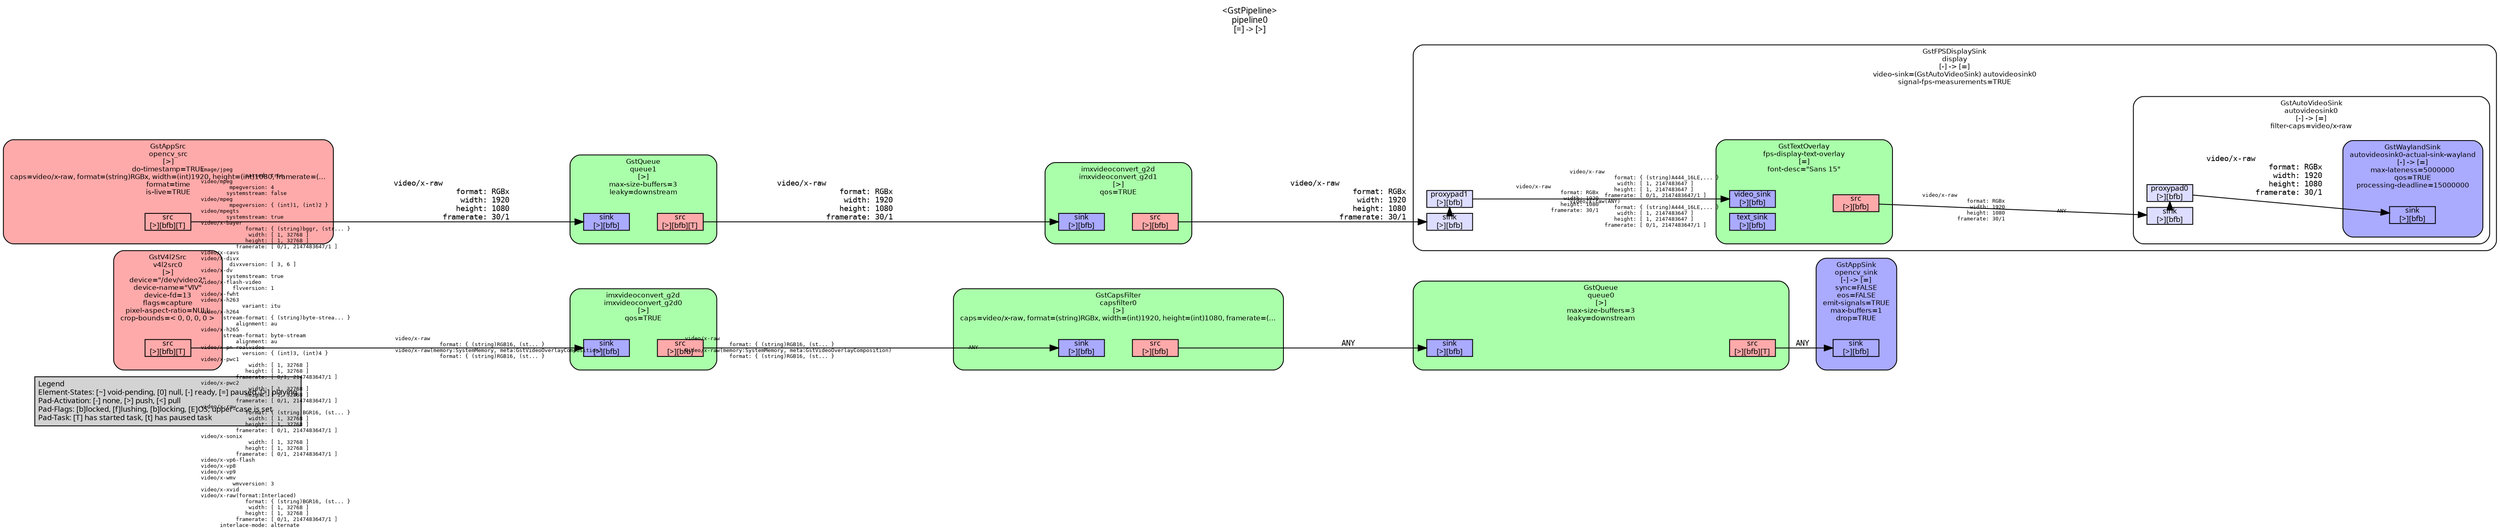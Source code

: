 digraph pipeline {
  rankdir=LR;
  fontname="sans";
  fontsize="10";
  labelloc=t;
  nodesep=.1;
  ranksep=.2;
  label="<GstPipeline>\npipeline0\n[=] -> [>]";
  node [style="filled,rounded", shape=box, fontsize="9", fontname="sans", margin="0.0,0.0"];
  edge [labelfontsize="6", fontsize="9", fontname="monospace"];
  
  legend [
    pos="0,0!",
    margin="0.05,0.05",
    style="filled",
    label="Legend\lElement-States: [~] void-pending, [0] null, [-] ready, [=] paused, [>] playing\lPad-Activation: [-] none, [>] push, [<] pull\lPad-Flags: [b]locked, [f]lushing, [b]locking, [E]OS; upper-case is set\lPad-Task: [T] has started task, [t] has paused task\l",
  ];
  subgraph cluster_capsfilter0_0xaaaad4bd9960 {
    fontname="Bitstream Vera Sans";
    fontsize="8";
    style="filled,rounded";
    color=black;
    label="GstCapsFilter\ncapsfilter0\n[>]\ncaps=video/x-raw, format=(string)RGBx, width=(int)1920, height=(int)1080, framerate=(…";
    subgraph cluster_capsfilter0_0xaaaad4bd9960_sink {
      label="";
      style="invis";
      capsfilter0_0xaaaad4bd9960_sink_0xaaaad4bd9570 [color=black, fillcolor="#aaaaff", label="sink\n[>][bfb]", height="0.2", style="filled,solid"];
    }

    subgraph cluster_capsfilter0_0xaaaad4bd9960_src {
      label="";
      style="invis";
      capsfilter0_0xaaaad4bd9960_src_0xaaaad4bda000 [color=black, fillcolor="#ffaaaa", label="src\n[>][bfb]", height="0.2", style="filled,solid"];
    }

    capsfilter0_0xaaaad4bd9960_sink_0xaaaad4bd9570 -> capsfilter0_0xaaaad4bd9960_src_0xaaaad4bda000 [style="invis"];
    fillcolor="#aaffaa";
  }

  capsfilter0_0xaaaad4bd9960_src_0xaaaad4bda000 -> queue0_0xaaaad49d58c0_sink_0xaaaad49d5d40 [label="ANY"]
  subgraph cluster_display_0xaaaad4bd6b70 {
    fontname="Bitstream Vera Sans";
    fontsize="8";
    style="filled,rounded";
    color=black;
    label="GstFPSDisplaySink\ndisplay\n[-] -> [=]\nvideo-sink=(GstAutoVideoSink) autovideosink0\nsignal-fps-measurements=TRUE";
    subgraph cluster_display_0xaaaad4bd6b70_sink {
      label="";
      style="invis";
      _proxypad1_0xaaaad4bd7350 [color=black, fillcolor="#ddddff", label="proxypad1\n[>][bfb]", height="0.2", style="filled,solid"];
    display_0xaaaad4bd6b70_sink_0xaaaad4bd6fa0 -> _proxypad1_0xaaaad4bd7350 [style=dashed, minlen=0]
      display_0xaaaad4bd6b70_sink_0xaaaad4bd6fa0 [color=black, fillcolor="#ddddff", label="sink\n[>][bfb]", height="0.2", style="filled,solid"];
    }

    fillcolor="#ffffff";
    subgraph cluster_fps_display_text_overlay_0xaaaad4dc7440 {
      fontname="Bitstream Vera Sans";
      fontsize="8";
      style="filled,rounded";
      color=black;
      label="GstTextOverlay\nfps-display-text-overlay\n[=]\nfont-desc=\"Sans 15\"";
      subgraph cluster_fps_display_text_overlay_0xaaaad4dc7440_sink {
        label="";
        style="invis";
        fps_display_text_overlay_0xaaaad4dc7440_video_sink_0xaaaad4dc91c0 [color=black, fillcolor="#aaaaff", label="video_sink\n[>][bfb]", height="0.2", style="filled,solid"];
        fps_display_text_overlay_0xaaaad4dc7440_text_sink_0xaaaad4dc9590 [color=black, fillcolor="#aaaaff", label="text_sink\n[>][bfb]", height="0.2", style="filled,solid"];
      }

      subgraph cluster_fps_display_text_overlay_0xaaaad4dc7440_src {
        label="";
        style="invis";
        fps_display_text_overlay_0xaaaad4dc7440_src_0xaaaad4dc9b00 [color=black, fillcolor="#ffaaaa", label="src\n[>][bfb]", height="0.2", style="filled,solid"];
      }

      fps_display_text_overlay_0xaaaad4dc7440_video_sink_0xaaaad4dc91c0 -> fps_display_text_overlay_0xaaaad4dc7440_src_0xaaaad4dc9b00 [style="invis"];
      fillcolor="#aaffaa";
    }

    _proxypad1_0xaaaad4bd7350 -> fps_display_text_overlay_0xaaaad4dc7440_video_sink_0xaaaad4dc91c0 [labeldistance="10", labelangle="0", label="                                                  ", taillabel="video/x-raw\l              format: RGBx\l               width: 1920\l              height: 1080\l           framerate: 30/1\l", headlabel="video/x-raw\l              format: { (string)A444_16LE,... }\l               width: [ 1, 2147483647 ]\l              height: [ 1, 2147483647 ]\l           framerate: [ 0/1, 2147483647/1 ]\lvideo/x-raw(ANY)\l              format: { (string)A444_16LE,... }\l               width: [ 1, 2147483647 ]\l              height: [ 1, 2147483647 ]\l           framerate: [ 0/1, 2147483647/1 ]\l"]
    fps_display_text_overlay_0xaaaad4dc7440_src_0xaaaad4dc9b00 -> autovideosink0_0xaaaad4bbe180_sink_0xaaaad4bbee70 [labeldistance="10", labelangle="0", label="                                                  ", taillabel="video/x-raw\l              format: RGBx\l               width: 1920\l              height: 1080\l           framerate: 30/1\l", headlabel="ANY"]
    subgraph cluster_autovideosink0_0xaaaad4bbe180 {
      fontname="Bitstream Vera Sans";
      fontsize="8";
      style="filled,rounded";
      color=black;
      label="GstAutoVideoSink\nautovideosink0\n[-] -> [=]\nfilter-caps=video/x-raw";
      subgraph cluster_autovideosink0_0xaaaad4bbe180_sink {
        label="";
        style="invis";
        _proxypad0_0xaaaad4bbf2f0 [color=black, fillcolor="#ddddff", label="proxypad0\n[>][bfb]", height="0.2", style="filled,solid"];
      autovideosink0_0xaaaad4bbe180_sink_0xaaaad4bbee70 -> _proxypad0_0xaaaad4bbf2f0 [style=dashed, minlen=0]
        autovideosink0_0xaaaad4bbe180_sink_0xaaaad4bbee70 [color=black, fillcolor="#ddddff", label="sink\n[>][bfb]", height="0.2", style="filled,solid"];
      }

      fillcolor="#ffffff";
      subgraph cluster_autovideosink0_actual_sink_wayland_0xaaaad4dcd310 {
        fontname="Bitstream Vera Sans";
        fontsize="8";
        style="filled,rounded";
        color=black;
        label="GstWaylandSink\nautovideosink0-actual-sink-wayland\n[-] -> [=]\nmax-lateness=5000000\nqos=TRUE\nprocessing-deadline=15000000";
        subgraph cluster_autovideosink0_actual_sink_wayland_0xaaaad4dcd310_sink {
          label="";
          style="invis";
          autovideosink0_actual_sink_wayland_0xaaaad4dcd310_sink_0xaaaad4dcd870 [color=black, fillcolor="#aaaaff", label="sink\n[>][bfb]", height="0.2", style="filled,solid"];
        }

        fillcolor="#aaaaff";
      }

      _proxypad0_0xaaaad4bbf2f0 -> autovideosink0_actual_sink_wayland_0xaaaad4dcd310_sink_0xaaaad4dcd870 [label="video/x-raw\l              format: RGBx\l               width: 1920\l              height: 1080\l           framerate: 30/1\l"]
    }

  }

  subgraph cluster_imxvideoconvert_g2d1_0xaaaad49ffa00 {
    fontname="Bitstream Vera Sans";
    fontsize="8";
    style="filled,rounded";
    color=black;
    label="imxvideoconvert_g2d\nimxvideoconvert_g2d1\n[>]\nqos=TRUE";
    subgraph cluster_imxvideoconvert_g2d1_0xaaaad49ffa00_sink {
      label="";
      style="invis";
      imxvideoconvert_g2d1_0xaaaad49ffa00_sink_0xaaaad49fff20 [color=black, fillcolor="#aaaaff", label="sink\n[>][bfb]", height="0.2", style="filled,solid"];
    }

    subgraph cluster_imxvideoconvert_g2d1_0xaaaad49ffa00_src {
      label="";
      style="invis";
      imxvideoconvert_g2d1_0xaaaad49ffa00_src_0xaaaad4a00280 [color=black, fillcolor="#ffaaaa", label="src\n[>][bfb]", height="0.2", style="filled,solid"];
    }

    imxvideoconvert_g2d1_0xaaaad49ffa00_sink_0xaaaad49fff20 -> imxvideoconvert_g2d1_0xaaaad49ffa00_src_0xaaaad4a00280 [style="invis"];
    fillcolor="#aaffaa";
  }

  imxvideoconvert_g2d1_0xaaaad49ffa00_src_0xaaaad4a00280 -> display_0xaaaad4bd6b70_sink_0xaaaad4bd6fa0 [label="video/x-raw\l              format: RGBx\l               width: 1920\l              height: 1080\l           framerate: 30/1\l"]
  subgraph cluster_queue1_0xaaaad49fd020 {
    fontname="Bitstream Vera Sans";
    fontsize="8";
    style="filled,rounded";
    color=black;
    label="GstQueue\nqueue1\n[>]\nmax-size-buffers=3\nleaky=downstream";
    subgraph cluster_queue1_0xaaaad49fd020_sink {
      label="";
      style="invis";
      queue1_0xaaaad49fd020_sink_0xaaaad49fd370 [color=black, fillcolor="#aaaaff", label="sink\n[>][bfb]", height="0.2", style="filled,solid"];
    }

    subgraph cluster_queue1_0xaaaad49fd020_src {
      label="";
      style="invis";
      queue1_0xaaaad49fd020_src_0xaaaad49fd7e0 [color=black, fillcolor="#ffaaaa", label="src\n[>][bfb][T]", height="0.2", style="filled,solid"];
    }

    queue1_0xaaaad49fd020_sink_0xaaaad49fd370 -> queue1_0xaaaad49fd020_src_0xaaaad49fd7e0 [style="invis"];
    fillcolor="#aaffaa";
  }

  queue1_0xaaaad49fd020_src_0xaaaad49fd7e0 -> imxvideoconvert_g2d1_0xaaaad49ffa00_sink_0xaaaad49fff20 [label="video/x-raw\l              format: RGBx\l               width: 1920\l              height: 1080\l           framerate: 30/1\l"]
  subgraph cluster_opencv_src_0xaaaad49fc390 {
    fontname="Bitstream Vera Sans";
    fontsize="8";
    style="filled,rounded";
    color=black;
    label="GstAppSrc\nopencv_src\n[>]\ndo-timestamp=TRUE\ncaps=video/x-raw, format=(string)RGBx, width=(int)1920, height=(int)1080, framerate=(…\nformat=time\nis-live=TRUE";
    subgraph cluster_opencv_src_0xaaaad49fc390_src {
      label="";
      style="invis";
      opencv_src_0xaaaad49fc390_src_0xaaaad49fc700 [color=black, fillcolor="#ffaaaa", label="src\n[>][bfb][T]", height="0.2", style="filled,solid"];
    }

    fillcolor="#ffaaaa";
  }

  opencv_src_0xaaaad49fc390_src_0xaaaad49fc700 -> queue1_0xaaaad49fd020_sink_0xaaaad49fd370 [label="video/x-raw\l              format: RGBx\l               width: 1920\l              height: 1080\l           framerate: 30/1\l"]
  subgraph cluster_opencv_sink_0xaaaad49f97d0 {
    fontname="Bitstream Vera Sans";
    fontsize="8";
    style="filled,rounded";
    color=black;
    label="GstAppSink\nopencv_sink\n[-] -> [=]\nsync=FALSE\neos=FALSE\nemit-signals=TRUE\nmax-buffers=1\ndrop=TRUE";
    subgraph cluster_opencv_sink_0xaaaad49f97d0_sink {
      label="";
      style="invis";
      opencv_sink_0xaaaad49f97d0_sink_0xaaaad49f9b20 [color=black, fillcolor="#aaaaff", label="sink\n[>][bfb]", height="0.2", style="filled,solid"];
    }

    fillcolor="#aaaaff";
  }

  subgraph cluster_queue0_0xaaaad49d58c0 {
    fontname="Bitstream Vera Sans";
    fontsize="8";
    style="filled,rounded";
    color=black;
    label="GstQueue\nqueue0\n[>]\nmax-size-buffers=3\nleaky=downstream";
    subgraph cluster_queue0_0xaaaad49d58c0_sink {
      label="";
      style="invis";
      queue0_0xaaaad49d58c0_sink_0xaaaad49d5d40 [color=black, fillcolor="#aaaaff", label="sink\n[>][bfb]", height="0.2", style="filled,solid"];
    }

    subgraph cluster_queue0_0xaaaad49d58c0_src {
      label="";
      style="invis";
      queue0_0xaaaad49d58c0_src_0xaaaad49d6250 [color=black, fillcolor="#ffaaaa", label="src\n[>][bfb][T]", height="0.2", style="filled,solid"];
    }

    queue0_0xaaaad49d58c0_sink_0xaaaad49d5d40 -> queue0_0xaaaad49d58c0_src_0xaaaad49d6250 [style="invis"];
    fillcolor="#aaffaa";
  }

  queue0_0xaaaad49d58c0_src_0xaaaad49d6250 -> opencv_sink_0xaaaad49f97d0_sink_0xaaaad49f9b20 [label="ANY"]
  subgraph cluster_imxvideoconvert_g2d0_0xaaaad453ff20 {
    fontname="Bitstream Vera Sans";
    fontsize="8";
    style="filled,rounded";
    color=black;
    label="imxvideoconvert_g2d\nimxvideoconvert_g2d0\n[>]\nqos=TRUE";
    subgraph cluster_imxvideoconvert_g2d0_0xaaaad453ff20_sink {
      label="";
      style="invis";
      imxvideoconvert_g2d0_0xaaaad453ff20_sink_0xaaaad454f050 [color=black, fillcolor="#aaaaff", label="sink\n[>][bfb]", height="0.2", style="filled,solid"];
    }

    subgraph cluster_imxvideoconvert_g2d0_0xaaaad453ff20_src {
      label="";
      style="invis";
      imxvideoconvert_g2d0_0xaaaad453ff20_src_0xaaaad455c120 [color=black, fillcolor="#ffaaaa", label="src\n[>][bfb]", height="0.2", style="filled,solid"];
    }

    imxvideoconvert_g2d0_0xaaaad453ff20_sink_0xaaaad454f050 -> imxvideoconvert_g2d0_0xaaaad453ff20_src_0xaaaad455c120 [style="invis"];
    fillcolor="#aaffaa";
  }

  imxvideoconvert_g2d0_0xaaaad453ff20_src_0xaaaad455c120 -> capsfilter0_0xaaaad4bd9960_sink_0xaaaad4bd9570 [labeldistance="10", labelangle="0", label="                                                  ", taillabel="video/x-raw\l              format: { (string)RGB16, (st... }\lvideo/x-raw(memory:SystemMemory, meta:GstVideoOverlayComposition)\l              format: { (string)RGB16, (st... }\l", headlabel="ANY"]
  subgraph cluster_v4l2src0_0xaaaad455d6d0 {
    fontname="Bitstream Vera Sans";
    fontsize="8";
    style="filled,rounded";
    color=black;
    label="GstV4l2Src\nv4l2src0\n[>]\ndevice=\"/dev/video2\"\ndevice-name=\"VIV\"\ndevice-fd=13\nflags=capture\npixel-aspect-ratio=NULL\ncrop-bounds=< 0, 0, 0, 0 >";
    subgraph cluster_v4l2src0_0xaaaad455d6d0_src {
      label="";
      style="invis";
      v4l2src0_0xaaaad455d6d0_src_0xaaaad4540e60 [color=black, fillcolor="#ffaaaa", label="src\n[>][bfb][T]", height="0.2", style="filled,solid"];
    }

    fillcolor="#ffaaaa";
  }

  v4l2src0_0xaaaad455d6d0_src_0xaaaad4540e60 -> imxvideoconvert_g2d0_0xaaaad453ff20_sink_0xaaaad454f050 [labeldistance="10", labelangle="0", label="                                                  ", taillabel="image/jpeg\l              parsed: true\lvideo/mpeg\l         mpegversion: 4\l        systemstream: false\lvideo/mpeg\l         mpegversion: { (int)1, (int)2 }\lvideo/mpegts\l        systemstream: true\lvideo/x-bayer\l              format: { (string)bggr, (str... }\l               width: [ 1, 32768 ]\l              height: [ 1, 32768 ]\l           framerate: [ 0/1, 2147483647/1 ]\lvideo/x-cavs\lvideo/x-divx\l         divxversion: [ 3, 6 ]\lvideo/x-dv\l        systemstream: true\lvideo/x-flash-video\l          flvversion: 1\lvideo/x-fwht\lvideo/x-h263\l             variant: itu\lvideo/x-h264\l       stream-format: { (string)byte-strea... }\l           alignment: au\lvideo/x-h265\l       stream-format: byte-stream\l           alignment: au\lvideo/x-pn-realvideo\l             version: { (int)3, (int)4 }\lvideo/x-pwc1\l               width: [ 1, 32768 ]\l              height: [ 1, 32768 ]\l           framerate: [ 0/1, 2147483647/1 ]\lvideo/x-pwc2\l               width: [ 1, 32768 ]\l              height: [ 1, 32768 ]\l           framerate: [ 0/1, 2147483647/1 ]\lvideo/x-raw\l              format: { (string)BGR16, (st... }\l               width: [ 1, 32768 ]\l              height: [ 1, 32768 ]\l           framerate: [ 0/1, 2147483647/1 ]\lvideo/x-sonix\l               width: [ 1, 32768 ]\l              height: [ 1, 32768 ]\l           framerate: [ 0/1, 2147483647/1 ]\lvideo/x-vp6-flash\lvideo/x-vp8\lvideo/x-vp9\lvideo/x-wmv\l          wmvversion: 3\lvideo/x-xvid\lvideo/x-raw(format:Interlaced)\l              format: { (string)BGR16, (st... }\l               width: [ 1, 32768 ]\l              height: [ 1, 32768 ]\l           framerate: [ 0/1, 2147483647/1 ]\l      interlace-mode: alternate\l", headlabel="video/x-raw\l              format: { (string)RGB16, (st... }\lvideo/x-raw(memory:SystemMemory, meta:GstVideoOverlayComposition)\l              format: { (string)RGB16, (st... }\l"]
}
